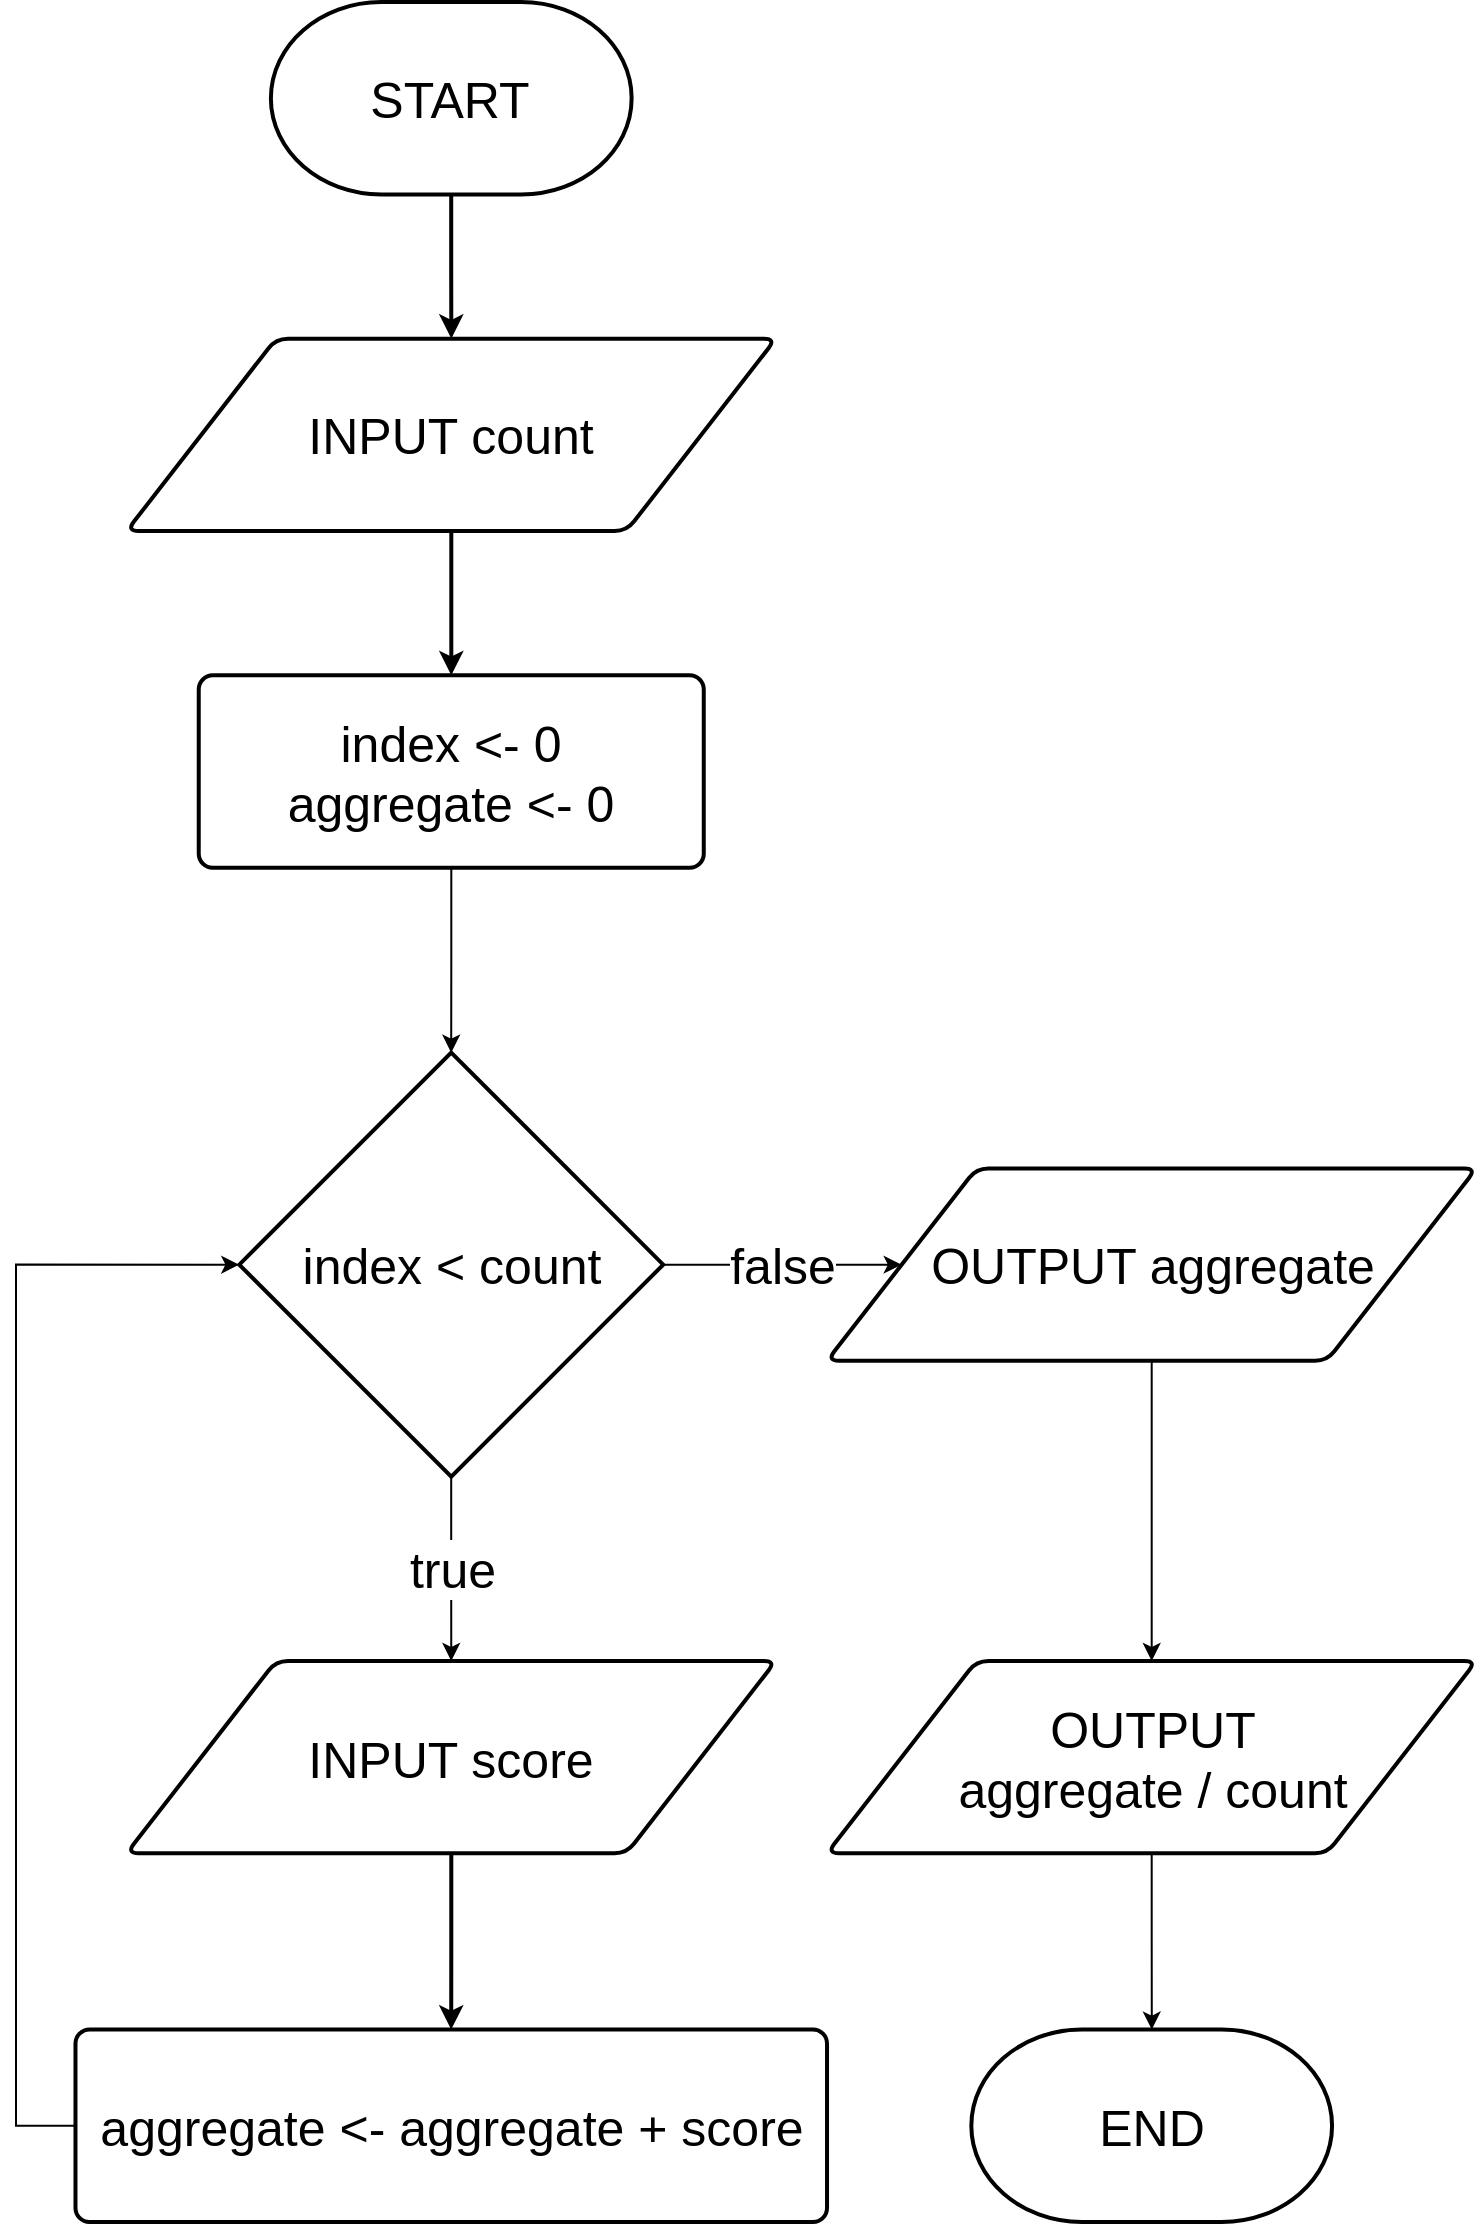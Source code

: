 <mxfile version="12.8.2" type="device"><diagram id="fwSbWUfptUiYfzrH36oT" name="Page-1"><mxGraphModel dx="2480" dy="1277" grid="1" gridSize="10" guides="1" tooltips="1" connect="1" arrows="1" fold="1" page="1" pageScale="1" pageWidth="827" pageHeight="1169" math="0" shadow="0"><root><mxCell id="0"/><mxCell id="1" parent="0"/><mxCell id="HNgs7E-HhDk1-6CjngEM-25" value="" style="group" parent="1" vertex="1" connectable="0"><mxGeometry x="48" y="29" width="730.18" height="1110" as="geometry"/></mxCell><mxCell id="KpkWRNcNQgql4pmWiywz-1" value="&lt;font style=&quot;font-size: 25px&quot;&gt;START&lt;/font&gt;" style="strokeWidth=2;html=1;shape=mxgraph.flowchart.terminator;whiteSpace=wrap;" parent="HNgs7E-HhDk1-6CjngEM-25" vertex="1"><mxGeometry x="127.445" width="180.368" height="96.196" as="geometry"/></mxCell><mxCell id="KpkWRNcNQgql4pmWiywz-2" value="&lt;font style=&quot;font-size: 25px&quot;&gt;INPUT count&lt;/font&gt;" style="shape=parallelogram;html=1;strokeWidth=2;perimeter=parallelogramPerimeter;whiteSpace=wrap;rounded=1;arcSize=12;size=0.23;" parent="HNgs7E-HhDk1-6CjngEM-25" vertex="1"><mxGeometry x="55.298" y="168.343" width="324.663" height="96.196" as="geometry"/></mxCell><mxCell id="KpkWRNcNQgql4pmWiywz-3" value="" style="edgeStyle=orthogonalEdgeStyle;rounded=0;orthogonalLoop=1;jettySize=auto;html=1;strokeWidth=2;" parent="HNgs7E-HhDk1-6CjngEM-25" source="KpkWRNcNQgql4pmWiywz-1" target="KpkWRNcNQgql4pmWiywz-2" edge="1"><mxGeometry relative="1" as="geometry"/></mxCell><mxCell id="KpkWRNcNQgql4pmWiywz-4" value="&lt;font style=&quot;font-size: 25px&quot;&gt;index &amp;lt;- 0&lt;br&gt;aggregate &amp;lt;- 0&lt;br&gt;&lt;/font&gt;" style="rounded=1;whiteSpace=wrap;html=1;absoluteArcSize=1;arcSize=14;strokeWidth=2;" parent="HNgs7E-HhDk1-6CjngEM-25" vertex="1"><mxGeometry x="91.371" y="336.685" width="252.515" height="96.196" as="geometry"/></mxCell><mxCell id="KpkWRNcNQgql4pmWiywz-5" value="" style="edgeStyle=orthogonalEdgeStyle;rounded=0;orthogonalLoop=1;jettySize=auto;html=1;strokeWidth=2;" parent="HNgs7E-HhDk1-6CjngEM-25" source="KpkWRNcNQgql4pmWiywz-2" target="KpkWRNcNQgql4pmWiywz-4" edge="1"><mxGeometry relative="1" as="geometry"/></mxCell><mxCell id="KpkWRNcNQgql4pmWiywz-8" value="&lt;font style=&quot;font-size: 25px&quot;&gt;INPUT score&lt;/font&gt;" style="shape=parallelogram;html=1;strokeWidth=2;perimeter=parallelogramPerimeter;whiteSpace=wrap;rounded=1;arcSize=12;size=0.23;" parent="HNgs7E-HhDk1-6CjngEM-25" vertex="1"><mxGeometry x="55.298" y="829.471" width="324.663" height="96.196" as="geometry"/></mxCell><mxCell id="HNgs7E-HhDk1-6CjngEM-9" value="&lt;font style=&quot;font-size: 25px&quot;&gt;true&lt;/font&gt;" style="edgeStyle=orthogonalEdgeStyle;rounded=0;orthogonalLoop=1;jettySize=auto;html=1;entryX=0.5;entryY=0;entryDx=0;entryDy=0;" parent="HNgs7E-HhDk1-6CjngEM-25" source="HNgs7E-HhDk1-6CjngEM-4" target="KpkWRNcNQgql4pmWiywz-8" edge="1"><mxGeometry relative="1" as="geometry"/></mxCell><mxCell id="HNgs7E-HhDk1-6CjngEM-4" value="&lt;font style=&quot;font-size: 25px&quot;&gt;index &amp;lt; count&lt;/font&gt;" style="strokeWidth=2;html=1;shape=mxgraph.flowchart.decision;whiteSpace=wrap;" parent="HNgs7E-HhDk1-6CjngEM-25" vertex="1"><mxGeometry x="111.637" y="525.333" width="211.975" height="211.976" as="geometry"/></mxCell><mxCell id="HNgs7E-HhDk1-6CjngEM-6" value="" style="edgeStyle=orthogonalEdgeStyle;rounded=0;orthogonalLoop=1;jettySize=auto;html=1;" parent="HNgs7E-HhDk1-6CjngEM-25" source="KpkWRNcNQgql4pmWiywz-4" target="HNgs7E-HhDk1-6CjngEM-4" edge="1"><mxGeometry relative="1" as="geometry"><mxPoint x="217.629" y="506.612" as="targetPoint"/></mxGeometry></mxCell><mxCell id="HNgs7E-HhDk1-6CjngEM-11" style="edgeStyle=orthogonalEdgeStyle;rounded=0;orthogonalLoop=1;jettySize=auto;html=1;exitX=0;exitY=0.5;exitDx=0;exitDy=0;entryX=0;entryY=0.5;entryDx=0;entryDy=0;entryPerimeter=0;" parent="HNgs7E-HhDk1-6CjngEM-25" source="HNgs7E-HhDk1-6CjngEM-7" target="HNgs7E-HhDk1-6CjngEM-4" edge="1"><mxGeometry relative="1" as="geometry"><Array as="points"><mxPoint y="1061.725"/><mxPoint y="631.321"/></Array></mxGeometry></mxCell><mxCell id="HNgs7E-HhDk1-6CjngEM-7" value="&lt;font style=&quot;font-size: 25px&quot;&gt;aggregate &amp;lt;- aggregate + score&lt;br&gt;&lt;/font&gt;" style="rounded=1;whiteSpace=wrap;html=1;absoluteArcSize=1;arcSize=14;strokeWidth=2;" parent="HNgs7E-HhDk1-6CjngEM-25" vertex="1"><mxGeometry x="29.741" y="1013.8" width="375.776" height="96.2" as="geometry"/></mxCell><mxCell id="HNgs7E-HhDk1-6CjngEM-8" value="" style="edgeStyle=orthogonalEdgeStyle;rounded=0;orthogonalLoop=1;jettySize=auto;html=1;strokeWidth=2;" parent="HNgs7E-HhDk1-6CjngEM-25" source="KpkWRNcNQgql4pmWiywz-8" target="HNgs7E-HhDk1-6CjngEM-7" edge="1"><mxGeometry relative="1" as="geometry"><mxPoint x="217.658" y="907.234" as="sourcePoint"/><mxPoint x="217.658" y="1133.617" as="targetPoint"/></mxGeometry></mxCell><mxCell id="HNgs7E-HhDk1-6CjngEM-14" value="&lt;font style=&quot;font-size: 25px&quot;&gt;OUTPUT aggregate&lt;/font&gt;" style="shape=parallelogram;html=1;strokeWidth=2;perimeter=parallelogramPerimeter;whiteSpace=wrap;rounded=1;arcSize=12;size=0.23;" parent="HNgs7E-HhDk1-6CjngEM-25" vertex="1"><mxGeometry x="405.517" y="583.219" width="324.663" height="96.196" as="geometry"/></mxCell><mxCell id="HNgs7E-HhDk1-6CjngEM-17" value="&lt;font style=&quot;font-size: 25px&quot;&gt;false&lt;/font&gt;" style="edgeStyle=orthogonalEdgeStyle;rounded=0;orthogonalLoop=1;jettySize=auto;html=1;entryX=0;entryY=0.5;entryDx=0;entryDy=0;" parent="HNgs7E-HhDk1-6CjngEM-25" source="HNgs7E-HhDk1-6CjngEM-4" target="HNgs7E-HhDk1-6CjngEM-14" edge="1"><mxGeometry relative="1" as="geometry"/></mxCell><mxCell id="HNgs7E-HhDk1-6CjngEM-19" value="&lt;font style=&quot;font-size: 25px&quot;&gt;OUTPUT&lt;br&gt;aggregate / count&lt;/font&gt;" style="shape=parallelogram;html=1;strokeWidth=2;perimeter=parallelogramPerimeter;whiteSpace=wrap;rounded=1;arcSize=12;size=0.23;" parent="HNgs7E-HhDk1-6CjngEM-25" vertex="1"><mxGeometry x="405.517" y="829.471" width="324.663" height="96.196" as="geometry"/></mxCell><mxCell id="HNgs7E-HhDk1-6CjngEM-20" style="edgeStyle=orthogonalEdgeStyle;rounded=0;orthogonalLoop=1;jettySize=auto;html=1;" parent="HNgs7E-HhDk1-6CjngEM-25" source="HNgs7E-HhDk1-6CjngEM-14" target="HNgs7E-HhDk1-6CjngEM-19" edge="1"><mxGeometry relative="1" as="geometry"/></mxCell><mxCell id="HNgs7E-HhDk1-6CjngEM-21" value="&lt;font style=&quot;font-size: 25px&quot;&gt;END&lt;/font&gt;" style="strokeWidth=2;html=1;shape=mxgraph.flowchart.terminator;whiteSpace=wrap;" parent="HNgs7E-HhDk1-6CjngEM-25" vertex="1"><mxGeometry x="477.665" y="1013.8" width="180.368" height="96.196" as="geometry"/></mxCell><mxCell id="HNgs7E-HhDk1-6CjngEM-24" style="edgeStyle=orthogonalEdgeStyle;rounded=0;orthogonalLoop=1;jettySize=auto;html=1;" parent="HNgs7E-HhDk1-6CjngEM-25" source="HNgs7E-HhDk1-6CjngEM-19" target="HNgs7E-HhDk1-6CjngEM-21" edge="1"><mxGeometry relative="1" as="geometry"/></mxCell></root></mxGraphModel></diagram></mxfile>